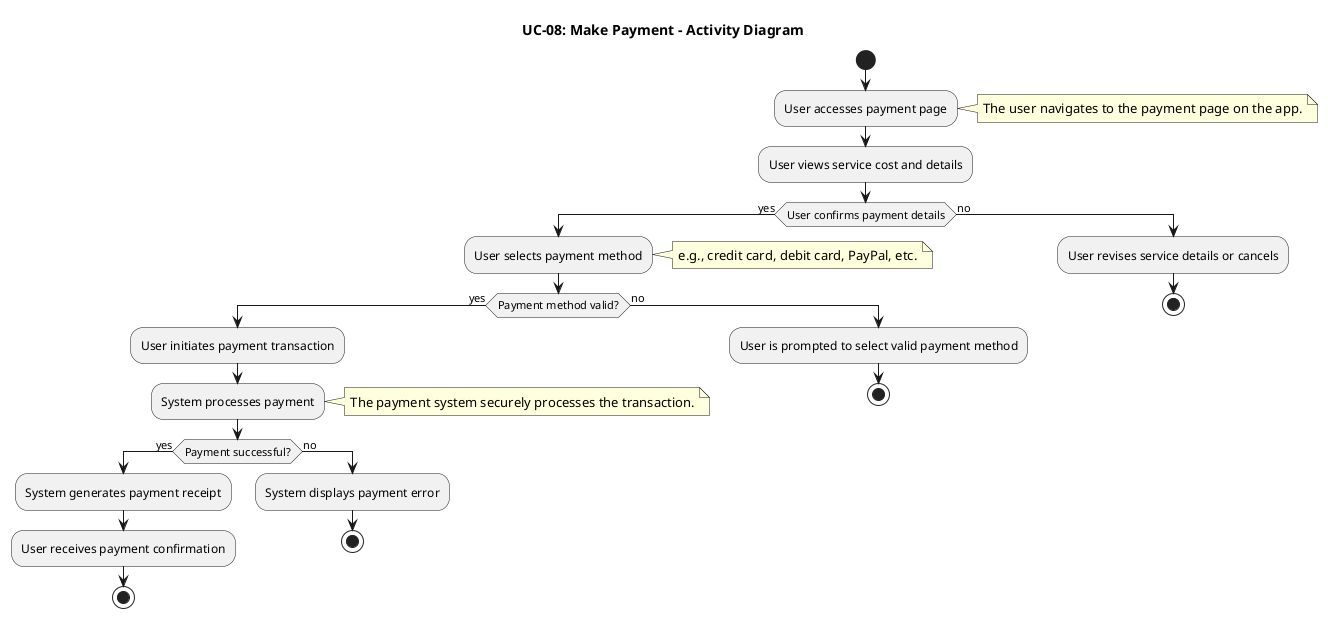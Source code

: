 @startuml
title UC-08: Make Payment - Activity Diagram

start
:User accesses payment page;
note right: The user navigates to the payment page on the app.

:User views service cost and details;

if (User confirms payment details) then (yes)
  :User selects payment method;
   note right: e.g., credit card, debit card, PayPal, etc.
  if (Payment method valid?) then (yes)
    :User initiates payment transaction;
    :System processes payment;
    note right: The payment system securely processes the transaction.
    if (Payment successful?) then (yes)
      :System generates payment receipt;
      :User receives payment confirmation;
      stop
    else (no)
      :System displays payment error;
      stop
    endif
  else (no)
    :User is prompted to select valid payment method;
    stop
  endif
else (no)
  :User revises service details or cancels;
  stop
endif
@enduml
